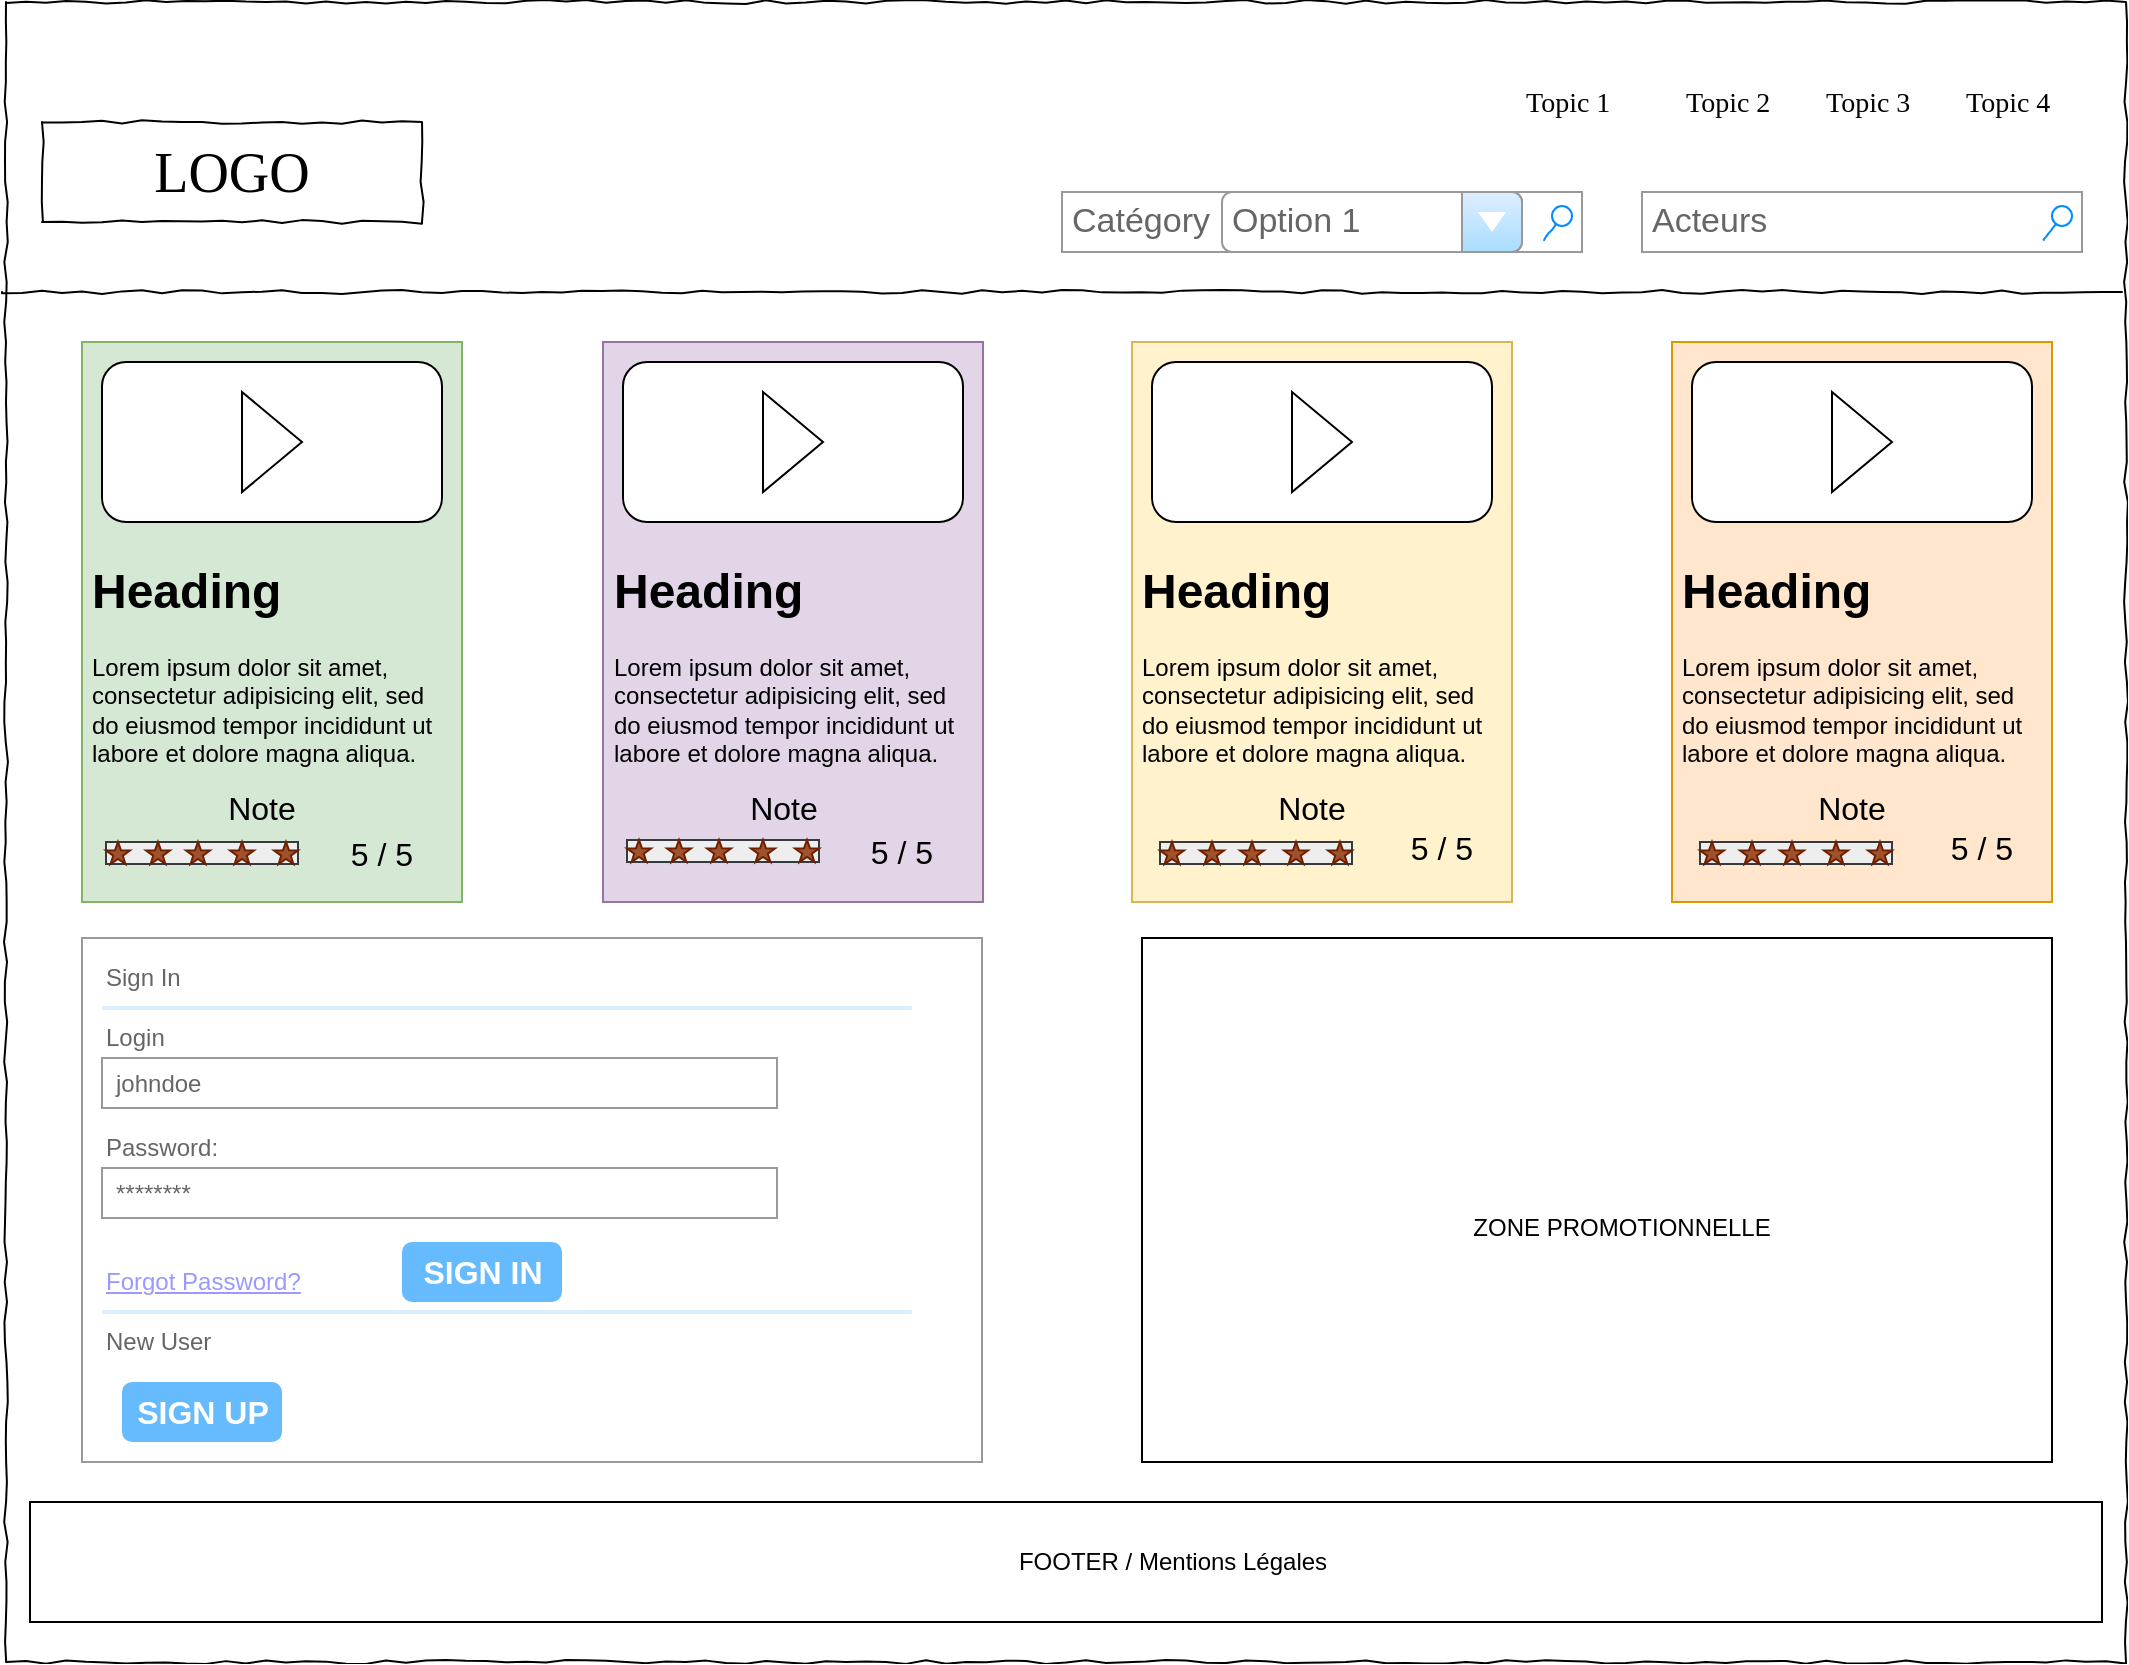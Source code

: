 <mxfile version="10.6.0" type="github"><diagram name="Page-1" id="03018318-947c-dd8e-b7a3-06fadd420f32"><mxGraphModel dx="754" dy="522" grid="1" gridSize="10" guides="1" tooltips="1" connect="1" arrows="1" fold="1" page="1" pageScale="1" pageWidth="1169" pageHeight="827" background="#ffffff" math="0" shadow="0"><root><mxCell id="0"/><mxCell id="1" parent="0"/><mxCell id="677b7b8949515195-1" value="" style="whiteSpace=wrap;html=1;rounded=0;shadow=0;labelBackgroundColor=none;strokeColor=#000000;strokeWidth=1;fillColor=none;fontFamily=Verdana;fontSize=12;fontColor=#000000;align=center;comic=1;" parent="1" vertex="1"><mxGeometry x="22" width="1060" height="830" as="geometry"/></mxCell><mxCell id="677b7b8949515195-2" value="LOGO" style="whiteSpace=wrap;html=1;rounded=0;shadow=0;labelBackgroundColor=none;strokeColor=#000000;strokeWidth=1;fillColor=#ffffff;fontFamily=Verdana;fontSize=28;fontColor=#000000;align=center;comic=1;" parent="1" vertex="1"><mxGeometry x="40" y="60" width="190" height="50" as="geometry"/></mxCell><mxCell id="677b7b8949515195-3" value="Acteurs" style="strokeWidth=1;shadow=0;dashed=0;align=center;html=1;shape=mxgraph.mockup.forms.searchBox;strokeColor=#999999;mainText=;fillColor=#ffffff;strokeColor2=#008cff;fontColor=#666666;fontSize=17;align=left;spacingLeft=3;rounded=0;labelBackgroundColor=none;comic=1;" parent="1" vertex="1"><mxGeometry x="840" y="95" width="220" height="30" as="geometry"/></mxCell><mxCell id="677b7b8949515195-4" value="Topic 1" style="text;html=1;points=[];align=left;verticalAlign=top;spacingTop=-4;fontSize=14;fontFamily=Verdana;fontColor=#000000;" parent="1" vertex="1"><mxGeometry x="780" y="40" width="60" height="20" as="geometry"/></mxCell><mxCell id="677b7b8949515195-5" value="Topic 2" style="text;html=1;points=[];align=left;verticalAlign=top;spacingTop=-4;fontSize=14;fontFamily=Verdana;fontColor=#000000;" parent="1" vertex="1"><mxGeometry x="860" y="40" width="60" height="20" as="geometry"/></mxCell><mxCell id="677b7b8949515195-6" value="Topic 3" style="text;html=1;points=[];align=left;verticalAlign=top;spacingTop=-4;fontSize=14;fontFamily=Verdana;fontColor=#000000;" parent="1" vertex="1"><mxGeometry x="930" y="40" width="60" height="20" as="geometry"/></mxCell><mxCell id="677b7b8949515195-7" value="Topic 4" style="text;html=1;points=[];align=left;verticalAlign=top;spacingTop=-4;fontSize=14;fontFamily=Verdana;fontColor=#000000;" parent="1" vertex="1"><mxGeometry x="1000" y="40" width="60" height="20" as="geometry"/></mxCell><mxCell id="677b7b8949515195-9" value="" style="line;strokeWidth=1;html=1;rounded=0;shadow=0;labelBackgroundColor=none;fillColor=none;fontFamily=Verdana;fontSize=14;fontColor=#000000;align=center;comic=1;" parent="1" vertex="1"><mxGeometry x="20" y="140" width="1060" height="10" as="geometry"/></mxCell><mxCell id="lKfulkvNiiloIDJ0QxJq-32" value="" style="group" parent="1" vertex="1" connectable="0"><mxGeometry x="340" y="454.5" width="70" height="11" as="geometry"/></mxCell><mxCell id="lKfulkvNiiloIDJ0QxJq-38" value="" style="group" parent="1" vertex="1" connectable="0"><mxGeometry x="600" y="460" width="50" height="11" as="geometry"/></mxCell><mxCell id="lKfulkvNiiloIDJ0QxJq-52" value="" style="rounded=0;whiteSpace=wrap;html=1;" parent="1" vertex="1"><mxGeometry x="34" y="750" width="1036" height="60" as="geometry"/></mxCell><mxCell id="lKfulkvNiiloIDJ0QxJq-53" value="FOOTER / Mentions Légales" style="text;html=1;strokeColor=none;fillColor=none;align=center;verticalAlign=middle;whiteSpace=wrap;rounded=0;" parent="1" vertex="1"><mxGeometry x="385.5" y="770" width="439" height="20" as="geometry"/></mxCell><mxCell id="lKfulkvNiiloIDJ0QxJq-54" value="" style="rounded=0;whiteSpace=wrap;html=1;" parent="1" vertex="1"><mxGeometry x="590" y="468" width="455" height="262" as="geometry"/></mxCell><mxCell id="lKfulkvNiiloIDJ0QxJq-55" value="ZONE PROMOTIONNELLE" style="text;html=1;strokeColor=none;fillColor=none;align=center;verticalAlign=middle;whiteSpace=wrap;rounded=0;" parent="1" vertex="1"><mxGeometry x="640" y="585" width="380" height="55" as="geometry"/></mxCell><mxCell id="lKfulkvNiiloIDJ0QxJq-56" value="Catégory" style="strokeWidth=1;shadow=0;dashed=0;align=center;html=1;shape=mxgraph.mockup.forms.searchBox;strokeColor=#999999;mainText=;fillColor=#ffffff;strokeColor2=#008cff;fontColor=#666666;fontSize=17;align=left;spacingLeft=3;rounded=0;labelBackgroundColor=none;comic=1;" parent="1" vertex="1"><mxGeometry x="550" y="95" width="260" height="30" as="geometry"/></mxCell><mxCell id="lKfulkvNiiloIDJ0QxJq-57" value="Option 1" style="strokeWidth=1;shadow=0;dashed=0;align=center;html=1;shape=mxgraph.mockup.forms.comboBox;strokeColor=#999999;fillColor=#ddeeff;align=left;fillColor2=#aaddff;mainText=;fontColor=#666666;fontSize=17;spacingLeft=3;" parent="1" vertex="1"><mxGeometry x="630" y="95" width="150" height="30" as="geometry"/></mxCell><mxCell id="taW5gzrHJT_6qCk1yIk9-50" value="" style="group" parent="1" vertex="1" connectable="0"><mxGeometry x="60" y="170" width="190" height="280" as="geometry"/></mxCell><mxCell id="lKfulkvNiiloIDJ0QxJq-1" value="" style="text;html=1;strokeColor=#82b366;fillColor=#d5e8d4;spacing=5;spacingTop=-20;whiteSpace=wrap;overflow=hidden;rounded=0;" parent="taW5gzrHJT_6qCk1yIk9-50" vertex="1"><mxGeometry width="190" height="280" as="geometry"/></mxCell><mxCell id="lKfulkvNiiloIDJ0QxJq-8" value="" style="group" parent="taW5gzrHJT_6qCk1yIk9-50" vertex="1" connectable="0"><mxGeometry x="10" y="10" width="170" height="80" as="geometry"/></mxCell><mxCell id="lKfulkvNiiloIDJ0QxJq-6" value="" style="rounded=1;whiteSpace=wrap;html=1;" parent="lKfulkvNiiloIDJ0QxJq-8" vertex="1"><mxGeometry width="170" height="80" as="geometry"/></mxCell><mxCell id="lKfulkvNiiloIDJ0QxJq-7" value="" style="triangle;whiteSpace=wrap;html=1;" parent="lKfulkvNiiloIDJ0QxJq-8" vertex="1"><mxGeometry x="70" y="15" width="30" height="50" as="geometry"/></mxCell><mxCell id="lKfulkvNiiloIDJ0QxJq-18" value="&lt;h1&gt;Heading&lt;/h1&gt;&lt;p&gt;Lorem ipsum dolor sit amet, consectetur adipisicing elit, sed do eiusmod tempor incididunt ut labore et dolore magna aliqua.&lt;/p&gt;" style="text;html=1;strokeColor=none;fillColor=none;spacing=5;spacingTop=-20;whiteSpace=wrap;overflow=hidden;rounded=0;" parent="taW5gzrHJT_6qCk1yIk9-50" vertex="1"><mxGeometry y="104.5" width="190" height="120" as="geometry"/></mxCell><mxCell id="taW5gzrHJT_6qCk1yIk9-21" value="" style="group" parent="taW5gzrHJT_6qCk1yIk9-50" vertex="1" connectable="0"><mxGeometry x="12" y="170" width="98" height="91" as="geometry"/></mxCell><mxCell id="taW5gzrHJT_6qCk1yIk9-22" value="" style="group;fillColor=#eeeeee;strokeColor=#36393d;" parent="taW5gzrHJT_6qCk1yIk9-21" vertex="1" connectable="0"><mxGeometry y="80" width="96" height="11" as="geometry"/></mxCell><mxCell id="taW5gzrHJT_6qCk1yIk9-23" value="" style="group" parent="taW5gzrHJT_6qCk1yIk9-22" vertex="1" connectable="0"><mxGeometry width="96" height="11" as="geometry"/></mxCell><mxCell id="taW5gzrHJT_6qCk1yIk9-24" value="" style="group" parent="taW5gzrHJT_6qCk1yIk9-23" vertex="1" connectable="0"><mxGeometry width="96" height="11" as="geometry"/></mxCell><mxCell id="taW5gzrHJT_6qCk1yIk9-25" value="" style="shadow=0;dashed=0;html=1;strokeColor=#6D1F00;labelPosition=center;verticalLabelPosition=bottom;verticalAlign=top;align=center;shape=mxgraph.mscae.general_symbols.premium_star;fillColor=#a0522d;fontColor=#ffffff;" parent="taW5gzrHJT_6qCk1yIk9-24" vertex="1"><mxGeometry width="12" height="11" as="geometry"/></mxCell><mxCell id="taW5gzrHJT_6qCk1yIk9-26" value="" style="shadow=0;dashed=0;html=1;strokeColor=#6D1F00;labelPosition=center;verticalLabelPosition=bottom;verticalAlign=top;align=center;shape=mxgraph.mscae.general_symbols.premium_star;fillColor=#a0522d;fontColor=#ffffff;" parent="taW5gzrHJT_6qCk1yIk9-24" vertex="1"><mxGeometry x="20" width="12" height="11" as="geometry"/></mxCell><mxCell id="taW5gzrHJT_6qCk1yIk9-27" value="" style="shadow=0;dashed=0;html=1;strokeColor=#6D1F00;labelPosition=center;verticalLabelPosition=bottom;verticalAlign=top;align=center;shape=mxgraph.mscae.general_symbols.premium_star;fillColor=#a0522d;fontColor=#ffffff;" parent="taW5gzrHJT_6qCk1yIk9-24" vertex="1"><mxGeometry x="40" width="12" height="11" as="geometry"/></mxCell><mxCell id="taW5gzrHJT_6qCk1yIk9-28" value="" style="shadow=0;dashed=0;html=1;strokeColor=#6D1F00;labelPosition=center;verticalLabelPosition=bottom;verticalAlign=top;align=center;shape=mxgraph.mscae.general_symbols.premium_star;fillColor=#a0522d;fontColor=#ffffff;" parent="taW5gzrHJT_6qCk1yIk9-24" vertex="1"><mxGeometry x="62" width="12" height="11" as="geometry"/></mxCell><mxCell id="taW5gzrHJT_6qCk1yIk9-29" value="" style="shadow=0;dashed=0;html=1;strokeColor=#6D1F00;labelPosition=center;verticalLabelPosition=bottom;verticalAlign=top;align=center;shape=mxgraph.mscae.general_symbols.premium_star;fillColor=#a0522d;fontColor=#ffffff;" parent="taW5gzrHJT_6qCk1yIk9-24" vertex="1"><mxGeometry x="84" width="12" height="11" as="geometry"/></mxCell><mxCell id="taW5gzrHJT_6qCk1yIk9-84" value="&lt;font style=&quot;font-size: 16px&quot;&gt;Note&lt;/font&gt;" style="text;html=1;strokeColor=none;fillColor=none;align=center;verticalAlign=middle;whiteSpace=wrap;rounded=0;" parent="taW5gzrHJT_6qCk1yIk9-21" vertex="1"><mxGeometry x="58" y="53" width="40" height="20" as="geometry"/></mxCell><mxCell id="taW5gzrHJT_6qCk1yIk9-88" value="&lt;font style=&quot;font-size: 16px&quot;&gt;5 / 5&lt;/font&gt;" style="text;html=1;strokeColor=none;fillColor=none;align=center;verticalAlign=middle;whiteSpace=wrap;rounded=0;" parent="taW5gzrHJT_6qCk1yIk9-50" vertex="1"><mxGeometry x="130" y="245.5" width="40" height="20" as="geometry"/></mxCell><mxCell id="taW5gzrHJT_6qCk1yIk9-51" value="" style="group;fillColor=#ffe6cc;strokeColor=#d79b00;" parent="1" vertex="1" connectable="0"><mxGeometry x="320.5" y="170" width="190" height="280" as="geometry"/></mxCell><mxCell id="lKfulkvNiiloIDJ0QxJq-2" value="" style="text;html=1;strokeColor=#9673a6;fillColor=#e1d5e7;spacing=5;spacingTop=-20;whiteSpace=wrap;overflow=hidden;rounded=0;" parent="taW5gzrHJT_6qCk1yIk9-51" vertex="1"><mxGeometry width="190" height="280" as="geometry"/></mxCell><mxCell id="lKfulkvNiiloIDJ0QxJq-9" value="" style="group" parent="taW5gzrHJT_6qCk1yIk9-51" vertex="1" connectable="0"><mxGeometry x="10" y="10" width="170" height="80" as="geometry"/></mxCell><mxCell id="lKfulkvNiiloIDJ0QxJq-10" value="" style="rounded=1;whiteSpace=wrap;html=1;" parent="lKfulkvNiiloIDJ0QxJq-9" vertex="1"><mxGeometry width="170" height="80" as="geometry"/></mxCell><mxCell id="lKfulkvNiiloIDJ0QxJq-11" value="" style="triangle;whiteSpace=wrap;html=1;" parent="lKfulkvNiiloIDJ0QxJq-9" vertex="1"><mxGeometry x="70" y="15" width="30" height="50" as="geometry"/></mxCell><mxCell id="lKfulkvNiiloIDJ0QxJq-19" value="&lt;h1&gt;Heading&lt;/h1&gt;&lt;p&gt;Lorem ipsum dolor sit amet, consectetur adipisicing elit, sed do eiusmod tempor incididunt ut labore et dolore magna aliqua.&lt;/p&gt;" style="text;html=1;strokeColor=none;fillColor=none;spacing=5;spacingTop=-20;whiteSpace=wrap;overflow=hidden;rounded=0;" parent="taW5gzrHJT_6qCk1yIk9-51" vertex="1"><mxGeometry y="104.5" width="190" height="120" as="geometry"/></mxCell><mxCell id="taW5gzrHJT_6qCk1yIk9-4" value="" style="group" parent="taW5gzrHJT_6qCk1yIk9-51" vertex="1" connectable="0"><mxGeometry x="12" y="169" width="96" height="91" as="geometry"/></mxCell><mxCell id="taW5gzrHJT_6qCk1yIk9-20" value="" style="group;fillColor=#eeeeee;strokeColor=#36393d;" parent="taW5gzrHJT_6qCk1yIk9-4" vertex="1" connectable="0"><mxGeometry y="80" width="96" height="11" as="geometry"/></mxCell><mxCell id="taW5gzrHJT_6qCk1yIk9-18" value="" style="group" parent="taW5gzrHJT_6qCk1yIk9-20" vertex="1" connectable="0"><mxGeometry width="96" height="11" as="geometry"/></mxCell><mxCell id="taW5gzrHJT_6qCk1yIk9-12" value="" style="group" parent="taW5gzrHJT_6qCk1yIk9-18" vertex="1" connectable="0"><mxGeometry width="96" height="11" as="geometry"/></mxCell><mxCell id="taW5gzrHJT_6qCk1yIk9-5" value="" style="shadow=0;dashed=0;html=1;strokeColor=#6D1F00;labelPosition=center;verticalLabelPosition=bottom;verticalAlign=top;align=center;shape=mxgraph.mscae.general_symbols.premium_star;fillColor=#a0522d;fontColor=#ffffff;" parent="taW5gzrHJT_6qCk1yIk9-12" vertex="1"><mxGeometry width="12" height="11" as="geometry"/></mxCell><mxCell id="taW5gzrHJT_6qCk1yIk9-6" value="" style="shadow=0;dashed=0;html=1;strokeColor=#6D1F00;labelPosition=center;verticalLabelPosition=bottom;verticalAlign=top;align=center;shape=mxgraph.mscae.general_symbols.premium_star;fillColor=#a0522d;fontColor=#ffffff;" parent="taW5gzrHJT_6qCk1yIk9-12" vertex="1"><mxGeometry x="20" width="12" height="11" as="geometry"/></mxCell><mxCell id="taW5gzrHJT_6qCk1yIk9-7" value="" style="shadow=0;dashed=0;html=1;strokeColor=#6D1F00;labelPosition=center;verticalLabelPosition=bottom;verticalAlign=top;align=center;shape=mxgraph.mscae.general_symbols.premium_star;fillColor=#a0522d;fontColor=#ffffff;" parent="taW5gzrHJT_6qCk1yIk9-12" vertex="1"><mxGeometry x="40" width="12" height="11" as="geometry"/></mxCell><mxCell id="taW5gzrHJT_6qCk1yIk9-8" value="" style="shadow=0;dashed=0;html=1;strokeColor=#6D1F00;labelPosition=center;verticalLabelPosition=bottom;verticalAlign=top;align=center;shape=mxgraph.mscae.general_symbols.premium_star;fillColor=#a0522d;fontColor=#ffffff;" parent="taW5gzrHJT_6qCk1yIk9-12" vertex="1"><mxGeometry x="62" width="12" height="11" as="geometry"/></mxCell><mxCell id="taW5gzrHJT_6qCk1yIk9-9" value="" style="shadow=0;dashed=0;html=1;strokeColor=#6D1F00;labelPosition=center;verticalLabelPosition=bottom;verticalAlign=top;align=center;shape=mxgraph.mscae.general_symbols.premium_star;fillColor=#a0522d;fontColor=#ffffff;" parent="taW5gzrHJT_6qCk1yIk9-12" vertex="1"><mxGeometry x="84" width="12" height="11" as="geometry"/></mxCell><mxCell id="taW5gzrHJT_6qCk1yIk9-85" value="&lt;font style=&quot;font-size: 16px&quot;&gt;Note&lt;/font&gt;" style="text;html=1;strokeColor=none;fillColor=none;align=center;verticalAlign=middle;whiteSpace=wrap;rounded=0;" parent="taW5gzrHJT_6qCk1yIk9-51" vertex="1"><mxGeometry x="70" y="223" width="40" height="20" as="geometry"/></mxCell><mxCell id="taW5gzrHJT_6qCk1yIk9-89" value="&lt;font style=&quot;font-size: 16px&quot;&gt;5 / 5&lt;/font&gt;" style="text;html=1;strokeColor=none;fillColor=none;align=center;verticalAlign=middle;whiteSpace=wrap;rounded=0;" parent="taW5gzrHJT_6qCk1yIk9-51" vertex="1"><mxGeometry x="129.5" y="244.5" width="40" height="20" as="geometry"/></mxCell><mxCell id="taW5gzrHJT_6qCk1yIk9-54" value="" style="group;fillColor=#e1d5e7;strokeColor=#9673a6;" parent="1" vertex="1" connectable="0"><mxGeometry x="855" y="170" width="190" height="280" as="geometry"/></mxCell><mxCell id="taW5gzrHJT_6qCk1yIk9-53" value="" style="group" parent="taW5gzrHJT_6qCk1yIk9-54" vertex="1" connectable="0"><mxGeometry width="190" height="280" as="geometry"/></mxCell><mxCell id="lKfulkvNiiloIDJ0QxJq-4" value="" style="text;html=1;strokeColor=#d79b00;fillColor=#ffe6cc;spacing=5;spacingTop=-20;whiteSpace=wrap;overflow=hidden;rounded=0;" parent="taW5gzrHJT_6qCk1yIk9-53" vertex="1"><mxGeometry width="190" height="280" as="geometry"/></mxCell><mxCell id="lKfulkvNiiloIDJ0QxJq-15" value="" style="group" parent="taW5gzrHJT_6qCk1yIk9-53" vertex="1" connectable="0"><mxGeometry x="10" y="10" width="170" height="80" as="geometry"/></mxCell><mxCell id="lKfulkvNiiloIDJ0QxJq-16" value="" style="rounded=1;whiteSpace=wrap;html=1;" parent="lKfulkvNiiloIDJ0QxJq-15" vertex="1"><mxGeometry width="170" height="80" as="geometry"/></mxCell><mxCell id="lKfulkvNiiloIDJ0QxJq-17" value="" style="triangle;whiteSpace=wrap;html=1;" parent="lKfulkvNiiloIDJ0QxJq-15" vertex="1"><mxGeometry x="70" y="15" width="30" height="50" as="geometry"/></mxCell><mxCell id="lKfulkvNiiloIDJ0QxJq-21" value="&lt;h1&gt;Heading&lt;/h1&gt;&lt;p&gt;Lorem ipsum dolor sit amet, consectetur adipisicing elit, sed do eiusmod tempor incididunt ut labore et dolore magna aliqua.&lt;/p&gt;" style="text;html=1;strokeColor=none;fillColor=none;spacing=5;spacingTop=-20;whiteSpace=wrap;overflow=hidden;rounded=0;" parent="taW5gzrHJT_6qCk1yIk9-53" vertex="1"><mxGeometry y="104.5" width="190" height="120" as="geometry"/></mxCell><mxCell id="taW5gzrHJT_6qCk1yIk9-41" value="" style="group" parent="taW5gzrHJT_6qCk1yIk9-53" vertex="1" connectable="0"><mxGeometry x="14" y="170" width="96" height="91" as="geometry"/></mxCell><mxCell id="taW5gzrHJT_6qCk1yIk9-42" value="" style="group;fillColor=#eeeeee;strokeColor=#36393d;" parent="taW5gzrHJT_6qCk1yIk9-41" vertex="1" connectable="0"><mxGeometry y="80" width="96" height="11" as="geometry"/></mxCell><mxCell id="taW5gzrHJT_6qCk1yIk9-43" value="" style="group" parent="taW5gzrHJT_6qCk1yIk9-42" vertex="1" connectable="0"><mxGeometry width="96" height="11" as="geometry"/></mxCell><mxCell id="taW5gzrHJT_6qCk1yIk9-44" value="" style="group" parent="taW5gzrHJT_6qCk1yIk9-43" vertex="1" connectable="0"><mxGeometry width="96" height="11" as="geometry"/></mxCell><mxCell id="taW5gzrHJT_6qCk1yIk9-45" value="" style="shadow=0;dashed=0;html=1;strokeColor=#6D1F00;labelPosition=center;verticalLabelPosition=bottom;verticalAlign=top;align=center;shape=mxgraph.mscae.general_symbols.premium_star;fillColor=#a0522d;fontColor=#ffffff;" parent="taW5gzrHJT_6qCk1yIk9-44" vertex="1"><mxGeometry width="12" height="11" as="geometry"/></mxCell><mxCell id="taW5gzrHJT_6qCk1yIk9-46" value="" style="shadow=0;dashed=0;html=1;strokeColor=#6D1F00;labelPosition=center;verticalLabelPosition=bottom;verticalAlign=top;align=center;shape=mxgraph.mscae.general_symbols.premium_star;fillColor=#a0522d;fontColor=#ffffff;" parent="taW5gzrHJT_6qCk1yIk9-44" vertex="1"><mxGeometry x="20" width="12" height="11" as="geometry"/></mxCell><mxCell id="taW5gzrHJT_6qCk1yIk9-47" value="" style="shadow=0;dashed=0;html=1;strokeColor=#6D1F00;labelPosition=center;verticalLabelPosition=bottom;verticalAlign=top;align=center;shape=mxgraph.mscae.general_symbols.premium_star;fillColor=#a0522d;fontColor=#ffffff;" parent="taW5gzrHJT_6qCk1yIk9-44" vertex="1"><mxGeometry x="40" width="12" height="11" as="geometry"/></mxCell><mxCell id="taW5gzrHJT_6qCk1yIk9-48" value="" style="shadow=0;dashed=0;html=1;strokeColor=#6D1F00;labelPosition=center;verticalLabelPosition=bottom;verticalAlign=top;align=center;shape=mxgraph.mscae.general_symbols.premium_star;fillColor=#a0522d;fontColor=#ffffff;" parent="taW5gzrHJT_6qCk1yIk9-44" vertex="1"><mxGeometry x="62" width="12" height="11" as="geometry"/></mxCell><mxCell id="taW5gzrHJT_6qCk1yIk9-49" value="" style="shadow=0;dashed=0;html=1;strokeColor=#6D1F00;labelPosition=center;verticalLabelPosition=bottom;verticalAlign=top;align=center;shape=mxgraph.mscae.general_symbols.premium_star;fillColor=#a0522d;fontColor=#ffffff;" parent="taW5gzrHJT_6qCk1yIk9-44" vertex="1"><mxGeometry x="84" width="12" height="11" as="geometry"/></mxCell><mxCell id="taW5gzrHJT_6qCk1yIk9-86" value="&lt;font style=&quot;font-size: 16px&quot;&gt;Note&lt;/font&gt;" style="text;html=1;strokeColor=none;fillColor=none;align=center;verticalAlign=middle;whiteSpace=wrap;rounded=0;" parent="taW5gzrHJT_6qCk1yIk9-53" vertex="1"><mxGeometry x="70" y="223" width="40" height="20" as="geometry"/></mxCell><mxCell id="taW5gzrHJT_6qCk1yIk9-93" value="&lt;font style=&quot;font-size: 16px&quot;&gt;5 / 5&lt;/font&gt;" style="text;html=1;strokeColor=none;fillColor=none;align=center;verticalAlign=middle;whiteSpace=wrap;rounded=0;" parent="taW5gzrHJT_6qCk1yIk9-53" vertex="1"><mxGeometry x="135" y="243" width="40" height="20" as="geometry"/></mxCell><mxCell id="taW5gzrHJT_6qCk1yIk9-55" value="" style="group;fillColor=#e1d5e7;strokeColor=#9673a6;" parent="1" vertex="1" connectable="0"><mxGeometry x="585" y="170" width="190" height="280" as="geometry"/></mxCell><mxCell id="taW5gzrHJT_6qCk1yIk9-56" value="" style="group;fillColor=#fff2cc;strokeColor=#d6b656;" parent="1" vertex="1" connectable="0"><mxGeometry x="585" y="170" width="190" height="280" as="geometry"/></mxCell><mxCell id="taW5gzrHJT_6qCk1yIk9-71" value="" style="group" parent="1" vertex="1" connectable="0"><mxGeometry x="585" y="170" width="190" height="280" as="geometry"/></mxCell><mxCell id="taW5gzrHJT_6qCk1yIk9-57" value="" style="text;html=1;strokeColor=#d6b656;fillColor=#fff2cc;spacing=5;spacingTop=-20;whiteSpace=wrap;overflow=hidden;rounded=0;" parent="taW5gzrHJT_6qCk1yIk9-71" vertex="1"><mxGeometry width="190" height="280" as="geometry"/></mxCell><mxCell id="taW5gzrHJT_6qCk1yIk9-58" value="" style="group" parent="taW5gzrHJT_6qCk1yIk9-71" vertex="1" connectable="0"><mxGeometry x="10" y="10" width="170" height="80" as="geometry"/></mxCell><mxCell id="taW5gzrHJT_6qCk1yIk9-59" value="" style="rounded=1;whiteSpace=wrap;html=1;" parent="taW5gzrHJT_6qCk1yIk9-58" vertex="1"><mxGeometry width="170" height="80" as="geometry"/></mxCell><mxCell id="taW5gzrHJT_6qCk1yIk9-60" value="" style="triangle;whiteSpace=wrap;html=1;" parent="taW5gzrHJT_6qCk1yIk9-58" vertex="1"><mxGeometry x="70" y="15" width="30" height="50" as="geometry"/></mxCell><mxCell id="taW5gzrHJT_6qCk1yIk9-61" value="&lt;h1&gt;Heading&lt;/h1&gt;&lt;p&gt;Lorem ipsum dolor sit amet, consectetur adipisicing elit, sed do eiusmod tempor incididunt ut labore et dolore magna aliqua.&lt;/p&gt;" style="text;html=1;strokeColor=none;fillColor=none;spacing=5;spacingTop=-20;whiteSpace=wrap;overflow=hidden;rounded=0;" parent="taW5gzrHJT_6qCk1yIk9-71" vertex="1"><mxGeometry y="104.5" width="190" height="120" as="geometry"/></mxCell><mxCell id="taW5gzrHJT_6qCk1yIk9-62" value="" style="group" parent="taW5gzrHJT_6qCk1yIk9-71" vertex="1" connectable="0"><mxGeometry x="14" y="170" width="96" height="91" as="geometry"/></mxCell><mxCell id="taW5gzrHJT_6qCk1yIk9-63" value="" style="group;fillColor=#eeeeee;strokeColor=#36393d;" parent="taW5gzrHJT_6qCk1yIk9-62" vertex="1" connectable="0"><mxGeometry y="80" width="96" height="11" as="geometry"/></mxCell><mxCell id="taW5gzrHJT_6qCk1yIk9-64" value="" style="group" parent="taW5gzrHJT_6qCk1yIk9-63" vertex="1" connectable="0"><mxGeometry width="96" height="11" as="geometry"/></mxCell><mxCell id="taW5gzrHJT_6qCk1yIk9-65" value="" style="group" parent="taW5gzrHJT_6qCk1yIk9-64" vertex="1" connectable="0"><mxGeometry width="96" height="11" as="geometry"/></mxCell><mxCell id="taW5gzrHJT_6qCk1yIk9-66" value="" style="shadow=0;dashed=0;html=1;strokeColor=#6D1F00;labelPosition=center;verticalLabelPosition=bottom;verticalAlign=top;align=center;shape=mxgraph.mscae.general_symbols.premium_star;fillColor=#a0522d;fontColor=#ffffff;" parent="taW5gzrHJT_6qCk1yIk9-65" vertex="1"><mxGeometry width="12" height="11" as="geometry"/></mxCell><mxCell id="taW5gzrHJT_6qCk1yIk9-67" value="" style="shadow=0;dashed=0;html=1;strokeColor=#6D1F00;labelPosition=center;verticalLabelPosition=bottom;verticalAlign=top;align=center;shape=mxgraph.mscae.general_symbols.premium_star;fillColor=#a0522d;fontColor=#ffffff;" parent="taW5gzrHJT_6qCk1yIk9-65" vertex="1"><mxGeometry x="20" width="12" height="11" as="geometry"/></mxCell><mxCell id="taW5gzrHJT_6qCk1yIk9-68" value="" style="shadow=0;dashed=0;html=1;strokeColor=#6D1F00;labelPosition=center;verticalLabelPosition=bottom;verticalAlign=top;align=center;shape=mxgraph.mscae.general_symbols.premium_star;fillColor=#a0522d;fontColor=#ffffff;" parent="taW5gzrHJT_6qCk1yIk9-65" vertex="1"><mxGeometry x="40" width="12" height="11" as="geometry"/></mxCell><mxCell id="taW5gzrHJT_6qCk1yIk9-69" value="" style="shadow=0;dashed=0;html=1;strokeColor=#6D1F00;labelPosition=center;verticalLabelPosition=bottom;verticalAlign=top;align=center;shape=mxgraph.mscae.general_symbols.premium_star;fillColor=#a0522d;fontColor=#ffffff;" parent="taW5gzrHJT_6qCk1yIk9-65" vertex="1"><mxGeometry x="62" width="12" height="11" as="geometry"/></mxCell><mxCell id="taW5gzrHJT_6qCk1yIk9-70" value="" style="shadow=0;dashed=0;html=1;strokeColor=#6D1F00;labelPosition=center;verticalLabelPosition=bottom;verticalAlign=top;align=center;shape=mxgraph.mscae.general_symbols.premium_star;fillColor=#a0522d;fontColor=#ffffff;" parent="taW5gzrHJT_6qCk1yIk9-65" vertex="1"><mxGeometry x="84" width="12" height="11" as="geometry"/></mxCell><mxCell id="taW5gzrHJT_6qCk1yIk9-87" value="&lt;font style=&quot;font-size: 16px&quot;&gt;Note&lt;/font&gt;" style="text;html=1;strokeColor=none;fillColor=none;align=center;verticalAlign=middle;whiteSpace=wrap;rounded=0;" parent="taW5gzrHJT_6qCk1yIk9-71" vertex="1"><mxGeometry x="70" y="223" width="40" height="20" as="geometry"/></mxCell><mxCell id="taW5gzrHJT_6qCk1yIk9-92" value="&lt;font style=&quot;font-size: 16px&quot;&gt;5 / 5&lt;/font&gt;" style="text;html=1;strokeColor=none;fillColor=none;align=center;verticalAlign=middle;whiteSpace=wrap;rounded=0;" parent="taW5gzrHJT_6qCk1yIk9-71" vertex="1"><mxGeometry x="135" y="243" width="40" height="20" as="geometry"/></mxCell><mxCell id="taW5gzrHJT_6qCk1yIk9-72" value="" style="strokeWidth=1;shadow=0;dashed=0;align=center;html=1;shape=mxgraph.mockup.forms.rrect;rSize=0;strokeColor=#999999;fillColor=#ffffff;" parent="1" vertex="1"><mxGeometry x="60" y="468" width="450" height="262" as="geometry"/></mxCell><mxCell id="taW5gzrHJT_6qCk1yIk9-73" value="Sign In" style="strokeWidth=1;shadow=0;dashed=0;align=center;html=1;shape=mxgraph.mockup.forms.anchor;fontSize=12;fontColor=#666666;align=left;resizeWidth=1;spacingLeft=0;" parent="taW5gzrHJT_6qCk1yIk9-72" vertex="1"><mxGeometry width="225" height="20" relative="1" as="geometry"><mxPoint x="10" y="10" as="offset"/></mxGeometry></mxCell><mxCell id="taW5gzrHJT_6qCk1yIk9-74" value="" style="shape=line;strokeColor=#ddeeff;strokeWidth=2;html=1;resizeWidth=1;" parent="taW5gzrHJT_6qCk1yIk9-72" vertex="1"><mxGeometry width="405" height="10" relative="1" as="geometry"><mxPoint x="10" y="30" as="offset"/></mxGeometry></mxCell><mxCell id="taW5gzrHJT_6qCk1yIk9-75" value="Login" style="strokeWidth=1;shadow=0;dashed=0;align=center;html=1;shape=mxgraph.mockup.forms.anchor;fontSize=12;fontColor=#666666;align=left;resizeWidth=1;spacingLeft=0;" parent="taW5gzrHJT_6qCk1yIk9-72" vertex="1"><mxGeometry width="225" height="20" relative="1" as="geometry"><mxPoint x="10" y="40" as="offset"/></mxGeometry></mxCell><mxCell id="taW5gzrHJT_6qCk1yIk9-76" value="johndoe" style="strokeWidth=1;shadow=0;dashed=0;align=center;html=1;shape=mxgraph.mockup.forms.rrect;rSize=0;strokeColor=#999999;fontColor=#666666;align=left;spacingLeft=5;resizeWidth=1;" parent="taW5gzrHJT_6qCk1yIk9-72" vertex="1"><mxGeometry width="337.5" height="25" relative="1" as="geometry"><mxPoint x="10" y="60" as="offset"/></mxGeometry></mxCell><mxCell id="taW5gzrHJT_6qCk1yIk9-77" value="Password:" style="strokeWidth=1;shadow=0;dashed=0;align=center;html=1;shape=mxgraph.mockup.forms.anchor;fontSize=12;fontColor=#666666;align=left;resizeWidth=1;spacingLeft=0;" parent="taW5gzrHJT_6qCk1yIk9-72" vertex="1"><mxGeometry width="225" height="20" relative="1" as="geometry"><mxPoint x="10" y="95" as="offset"/></mxGeometry></mxCell><mxCell id="taW5gzrHJT_6qCk1yIk9-78" value="********" style="strokeWidth=1;shadow=0;dashed=0;align=center;html=1;shape=mxgraph.mockup.forms.rrect;rSize=0;strokeColor=#999999;fontColor=#666666;align=left;spacingLeft=5;resizeWidth=1;" parent="taW5gzrHJT_6qCk1yIk9-72" vertex="1"><mxGeometry width="337.5" height="25" relative="1" as="geometry"><mxPoint x="10" y="115" as="offset"/></mxGeometry></mxCell><mxCell id="taW5gzrHJT_6qCk1yIk9-79" value="SIGN IN" style="strokeWidth=1;shadow=0;dashed=0;align=center;html=1;shape=mxgraph.mockup.forms.rrect;rSize=5;strokeColor=none;fontColor=#ffffff;fillColor=#66bbff;fontSize=16;fontStyle=1;" parent="taW5gzrHJT_6qCk1yIk9-72" vertex="1"><mxGeometry y="1" width="80" height="30" relative="1" as="geometry"><mxPoint x="160" y="-110" as="offset"/></mxGeometry></mxCell><mxCell id="taW5gzrHJT_6qCk1yIk9-80" value="Forgot Password?" style="strokeWidth=1;shadow=0;dashed=0;align=center;html=1;shape=mxgraph.mockup.forms.anchor;fontSize=12;fontColor=#9999ff;align=left;spacingLeft=0;fontStyle=4;resizeWidth=1;" parent="taW5gzrHJT_6qCk1yIk9-72" vertex="1"><mxGeometry y="1" width="337.5" height="20" relative="1" as="geometry"><mxPoint x="10" y="-100" as="offset"/></mxGeometry></mxCell><mxCell id="taW5gzrHJT_6qCk1yIk9-81" value="" style="shape=line;strokeColor=#ddeeff;strokeWidth=2;html=1;resizeWidth=1;" parent="taW5gzrHJT_6qCk1yIk9-72" vertex="1"><mxGeometry y="1" width="405" height="10" relative="1" as="geometry"><mxPoint x="10" y="-80" as="offset"/></mxGeometry></mxCell><mxCell id="taW5gzrHJT_6qCk1yIk9-82" value="New User" style="strokeWidth=1;shadow=0;dashed=0;align=center;html=1;shape=mxgraph.mockup.forms.anchor;fontSize=12;fontColor=#666666;align=left;spacingLeft=0;resizeWidth=1;" parent="taW5gzrHJT_6qCk1yIk9-72" vertex="1"><mxGeometry y="1" width="337.5" height="20" relative="1" as="geometry"><mxPoint x="10" y="-70" as="offset"/></mxGeometry></mxCell><mxCell id="taW5gzrHJT_6qCk1yIk9-83" value="SIGN UP" style="strokeWidth=1;shadow=0;dashed=0;align=center;html=1;shape=mxgraph.mockup.forms.rrect;rSize=5;strokeColor=none;fontColor=#ffffff;fillColor=#66bbff;fontSize=16;fontStyle=1;" parent="taW5gzrHJT_6qCk1yIk9-72" vertex="1"><mxGeometry y="1" width="80" height="30" relative="1" as="geometry"><mxPoint x="20" y="-40" as="offset"/></mxGeometry></mxCell></root></mxGraphModel></diagram><diagram name="Page-2" id="hLN9HZT4j0Z8I33kdb5Z"><mxGraphModel dx="1257" dy="870" grid="1" gridSize="10" guides="1" tooltips="1" connect="1" arrows="1" fold="1" page="1" pageScale="1" pageWidth="1169" pageHeight="827" background="#ffffff" math="0" shadow="0"><root><mxCell id="iL2u_vecBOeLbwIJzInu-0"/><mxCell id="iL2u_vecBOeLbwIJzInu-1" parent="iL2u_vecBOeLbwIJzInu-0"/><mxCell id="5Rnkd_WK127DVcCxYAnx-0" value="" style="whiteSpace=wrap;html=1;rounded=0;shadow=0;labelBackgroundColor=none;strokeColor=#000000;strokeWidth=1;fillColor=none;fontFamily=Verdana;fontSize=12;fontColor=#000000;align=center;comic=1;" vertex="1" parent="iL2u_vecBOeLbwIJzInu-1"><mxGeometry x="20" y="10" width="1060" height="960" as="geometry"/></mxCell><mxCell id="iL2u_vecBOeLbwIJzInu-3" value="LOGO" style="whiteSpace=wrap;html=1;rounded=0;shadow=0;labelBackgroundColor=none;strokeColor=#000000;strokeWidth=1;fillColor=#ffffff;fontFamily=Verdana;fontSize=28;fontColor=#000000;align=center;comic=1;" parent="iL2u_vecBOeLbwIJzInu-1" vertex="1"><mxGeometry x="40" y="60" width="190" height="50" as="geometry"/></mxCell><mxCell id="iL2u_vecBOeLbwIJzInu-4" value="Acteurs" style="strokeWidth=1;shadow=0;dashed=0;align=center;html=1;shape=mxgraph.mockup.forms.searchBox;strokeColor=#999999;mainText=;fillColor=#ffffff;strokeColor2=#008cff;fontColor=#666666;fontSize=17;align=left;spacingLeft=3;rounded=0;labelBackgroundColor=none;comic=1;" parent="iL2u_vecBOeLbwIJzInu-1" vertex="1"><mxGeometry x="840" y="95" width="220" height="30" as="geometry"/></mxCell><mxCell id="iL2u_vecBOeLbwIJzInu-5" value="Topic 1" style="text;html=1;points=[];align=left;verticalAlign=top;spacingTop=-4;fontSize=14;fontFamily=Verdana;fontColor=#000000;" parent="iL2u_vecBOeLbwIJzInu-1" vertex="1"><mxGeometry x="780" y="40" width="60" height="20" as="geometry"/></mxCell><mxCell id="iL2u_vecBOeLbwIJzInu-6" value="Topic 2" style="text;html=1;points=[];align=left;verticalAlign=top;spacingTop=-4;fontSize=14;fontFamily=Verdana;fontColor=#000000;" parent="iL2u_vecBOeLbwIJzInu-1" vertex="1"><mxGeometry x="860" y="40" width="60" height="20" as="geometry"/></mxCell><mxCell id="iL2u_vecBOeLbwIJzInu-7" value="Topic 3" style="text;html=1;points=[];align=left;verticalAlign=top;spacingTop=-4;fontSize=14;fontFamily=Verdana;fontColor=#000000;" parent="iL2u_vecBOeLbwIJzInu-1" vertex="1"><mxGeometry x="930" y="40" width="60" height="20" as="geometry"/></mxCell><mxCell id="iL2u_vecBOeLbwIJzInu-8" value="Topic 4" style="text;html=1;points=[];align=left;verticalAlign=top;spacingTop=-4;fontSize=14;fontFamily=Verdana;fontColor=#000000;" parent="iL2u_vecBOeLbwIJzInu-1" vertex="1"><mxGeometry x="1000" y="40" width="60" height="20" as="geometry"/></mxCell><mxCell id="iL2u_vecBOeLbwIJzInu-9" value="" style="line;strokeWidth=1;html=1;rounded=0;shadow=0;labelBackgroundColor=none;fillColor=none;fontFamily=Verdana;fontSize=14;fontColor=#000000;align=center;comic=1;" parent="iL2u_vecBOeLbwIJzInu-1" vertex="1"><mxGeometry x="20" y="140" width="1060" height="10" as="geometry"/></mxCell><mxCell id="iL2u_vecBOeLbwIJzInu-10" value="" style="text;html=1;strokeColor=#82b366;fillColor=#d5e8d4;spacing=5;spacingTop=-20;whiteSpace=wrap;overflow=hidden;rounded=0;" parent="iL2u_vecBOeLbwIJzInu-1" vertex="1"><mxGeometry x="154" y="360" width="746" height="110" as="geometry"/></mxCell><mxCell id="iL2u_vecBOeLbwIJzInu-26" value="&lt;h1&gt;Titre film&lt;br&gt;&lt;/h1&gt;&lt;p&gt;Lorem ipsum dolor sit amet, consectetur adipisicing elit, sed do eiusmod tempor incididunt ut labore et dolore magna aliqua.&lt;/p&gt;" style="text;html=1;strokeColor=none;fillColor=none;spacing=5;spacingTop=-20;whiteSpace=wrap;overflow=hidden;rounded=0;" parent="iL2u_vecBOeLbwIJzInu-1" vertex="1"><mxGeometry x="160" y="353" width="740" height="67" as="geometry"/></mxCell><mxCell id="iL2u_vecBOeLbwIJzInu-30" value="" style="shadow=0;dashed=0;html=1;strokeColor=#6D1F00;labelPosition=center;verticalLabelPosition=bottom;verticalAlign=top;align=center;shape=mxgraph.mscae.general_symbols.premium_star;fillColor=#a0522d;fontColor=#ffffff;" parent="iL2u_vecBOeLbwIJzInu-1" vertex="1"><mxGeometry x="492" y="449" width="12" height="11" as="geometry"/></mxCell><mxCell id="iL2u_vecBOeLbwIJzInu-31" value="" style="shadow=0;dashed=0;html=1;strokeColor=#6D1F00;labelPosition=center;verticalLabelPosition=bottom;verticalAlign=top;align=center;shape=mxgraph.mscae.general_symbols.premium_star;fillColor=#a0522d;fontColor=#ffffff;" parent="iL2u_vecBOeLbwIJzInu-1" vertex="1"><mxGeometry x="446" y="449" width="12" height="11" as="geometry"/></mxCell><mxCell id="iL2u_vecBOeLbwIJzInu-32" value="" style="shadow=0;dashed=0;html=1;strokeColor=#6D1F00;labelPosition=center;verticalLabelPosition=bottom;verticalAlign=top;align=center;shape=mxgraph.mscae.general_symbols.premium_star;fillColor=#a0522d;fontColor=#ffffff;" parent="iL2u_vecBOeLbwIJzInu-1" vertex="1"><mxGeometry x="468" y="449" width="12" height="11" as="geometry"/></mxCell><mxCell id="iL2u_vecBOeLbwIJzInu-37" value="" style="group" parent="iL2u_vecBOeLbwIJzInu-1" vertex="1" connectable="0"><mxGeometry x="340" y="454.5" width="70" height="11" as="geometry"/></mxCell><mxCell id="iL2u_vecBOeLbwIJzInu-42" value="" style="group" parent="iL2u_vecBOeLbwIJzInu-1" vertex="1" connectable="0"><mxGeometry x="600" y="460" width="50" height="11" as="geometry"/></mxCell><mxCell id="iL2u_vecBOeLbwIJzInu-46" value="" style="group" parent="iL2u_vecBOeLbwIJzInu-1" vertex="1" connectable="0"><mxGeometry x="79.5" y="623" width="479" height="260" as="geometry"/></mxCell><mxCell id="iL2u_vecBOeLbwIJzInu-47" value="" style="rounded=0;whiteSpace=wrap;html=1;" parent="iL2u_vecBOeLbwIJzInu-46" vertex="1"><mxGeometry width="479" height="260" as="geometry"/></mxCell><mxCell id="iL2u_vecBOeLbwIJzInu-48" value="Commentaires" style="strokeWidth=1;shadow=0;dashed=0;align=center;html=1;shape=mxgraph.mockup.text.textBox;fillColor=#ffffff;fontColor=#666666;align=left;fontSize=17;spacingLeft=4;spacingTop=-3;strokeColor=#666666;mainText=" parent="iL2u_vecBOeLbwIJzInu-46" vertex="1"><mxGeometry x="19" y="9.5" width="440" height="30" as="geometry"/></mxCell><mxCell id="iL2u_vecBOeLbwIJzInu-49" value="&lt;font color=&quot;#FF0000&quot;&gt;Login&lt;/font&gt;" style="strokeWidth=1;shadow=0;dashed=0;align=center;html=1;shape=mxgraph.mockup.text.textBox;fillColor=#ffffff;fontColor=#666666;align=left;fontSize=17;spacingLeft=4;spacingTop=-3;strokeColor=#666666;mainText=" parent="iL2u_vecBOeLbwIJzInu-46" vertex="1"><mxGeometry x="19" y="45" width="440" height="30" as="geometry"/></mxCell><mxCell id="iL2u_vecBOeLbwIJzInu-52" value="&lt;font color=&quot;#FF0000&quot;&gt;password&lt;/font&gt;" style="strokeWidth=1;shadow=0;dashed=0;align=center;html=1;shape=mxgraph.mockup.text.textBox;fillColor=#ffffff;fontColor=#666666;align=left;fontSize=17;spacingLeft=4;spacingTop=-3;strokeColor=#666666;mainText=" parent="iL2u_vecBOeLbwIJzInu-46" vertex="1"><mxGeometry x="19.5" y="85" width="440" height="30" as="geometry"/></mxCell><mxCell id="iL2u_vecBOeLbwIJzInu-53" value="Submit" style="strokeWidth=1;shadow=0;dashed=0;align=center;html=1;shape=mxgraph.mockup.buttons.button;strokeColor=#666666;fontColor=#ffffff;mainText=;buttonStyle=round;fontSize=17;fontStyle=1;fillColor=#008cff;whiteSpace=wrap;" parent="iL2u_vecBOeLbwIJzInu-46" vertex="1"><mxGeometry x="179" y="220" width="120" height="30" as="geometry"/></mxCell><mxCell id="U3x_LvWn9V1OZro88U4R-1" value="&lt;h1&gt;Commentaire&amp;nbsp;&amp;nbsp;&amp;nbsp;&amp;nbsp;&amp;nbsp;&amp;nbsp;&amp;nbsp; Note : &lt;br&gt;&lt;/h1&gt;&lt;p&gt;Lorem ipsum dolor sit amet, consectetur adipisicing elit, sed do eiusmod tempor incididunt ut labore et dolore magna aliqua.&lt;/p&gt;" style="text;html=1;strokeColor=#000000;fillColor=none;spacing=5;spacingTop=-20;whiteSpace=wrap;overflow=hidden;rounded=0;" parent="iL2u_vecBOeLbwIJzInu-46" vertex="1"><mxGeometry x="20" y="125" width="441" height="85" as="geometry"/></mxCell><mxCell id="U3x_LvWn9V1OZro88U4R-4" value="" style="shadow=0;dashed=0;html=1;strokeColor=#6D1F00;labelPosition=center;verticalLabelPosition=bottom;verticalAlign=top;align=center;shape=mxgraph.mscae.general_symbols.premium_star;fillColor=#a0522d;fontColor=#ffffff;" parent="iL2u_vecBOeLbwIJzInu-46" vertex="1"><mxGeometry x="318.5" y="141.5" width="12" height="11" as="geometry"/></mxCell><mxCell id="U3x_LvWn9V1OZro88U4R-5" value="" style="shadow=0;dashed=0;html=1;strokeColor=#6D1F00;labelPosition=center;verticalLabelPosition=bottom;verticalAlign=top;align=center;shape=mxgraph.mscae.general_symbols.premium_star;fillColor=#a0522d;fontColor=#ffffff;" parent="iL2u_vecBOeLbwIJzInu-46" vertex="1"><mxGeometry x="340.5" y="141.5" width="12" height="11" as="geometry"/></mxCell><mxCell id="U3x_LvWn9V1OZro88U4R-6" value="" style="shadow=0;dashed=0;html=1;strokeColor=#6D1F00;labelPosition=center;verticalLabelPosition=bottom;verticalAlign=top;align=center;shape=mxgraph.mscae.general_symbols.premium_star;fillColor=#a0522d;fontColor=#ffffff;" parent="iL2u_vecBOeLbwIJzInu-46" vertex="1"><mxGeometry x="360.5" y="141.5" width="12" height="11" as="geometry"/></mxCell><mxCell id="a3ormiO-7OQ-_FAyoMl_-0" value="" style="shadow=0;dashed=0;html=1;strokeColor=#6D1F00;labelPosition=center;verticalLabelPosition=bottom;verticalAlign=top;align=center;shape=mxgraph.mscae.general_symbols.premium_star;fillColor=#a0522d;fontColor=#ffffff;" vertex="1" parent="iL2u_vecBOeLbwIJzInu-46"><mxGeometry x="382.5" y="141.5" width="12" height="11" as="geometry"/></mxCell><mxCell id="a3ormiO-7OQ-_FAyoMl_-1" value="" style="shadow=0;dashed=0;html=1;strokeColor=#6D1F00;labelPosition=center;verticalLabelPosition=bottom;verticalAlign=top;align=center;shape=mxgraph.mscae.general_symbols.premium_star;fillColor=#a0522d;fontColor=#ffffff;" vertex="1" parent="iL2u_vecBOeLbwIJzInu-46"><mxGeometry x="406.5" y="141.5" width="12" height="11" as="geometry"/></mxCell><mxCell id="iL2u_vecBOeLbwIJzInu-54" value="" style="rounded=0;whiteSpace=wrap;html=1;" parent="iL2u_vecBOeLbwIJzInu-1" vertex="1"><mxGeometry x="32" y="900" width="1036" height="60" as="geometry"/></mxCell><mxCell id="iL2u_vecBOeLbwIJzInu-55" value="FOOTER / Mentions Légales" style="text;html=1;strokeColor=none;fillColor=none;align=center;verticalAlign=middle;whiteSpace=wrap;rounded=0;" parent="iL2u_vecBOeLbwIJzInu-1" vertex="1"><mxGeometry x="330" y="920" width="439" height="20" as="geometry"/></mxCell><mxCell id="iL2u_vecBOeLbwIJzInu-56" value="" style="rounded=0;whiteSpace=wrap;html=1;" parent="iL2u_vecBOeLbwIJzInu-1" vertex="1"><mxGeometry x="610" y="628" width="440" height="255" as="geometry"/></mxCell><mxCell id="iL2u_vecBOeLbwIJzInu-57" value="ZONE PROMOTIONNELLE" style="text;html=1;strokeColor=none;fillColor=none;align=center;verticalAlign=middle;whiteSpace=wrap;rounded=0;" parent="iL2u_vecBOeLbwIJzInu-1" vertex="1"><mxGeometry x="640" y="720.5" width="380" height="55" as="geometry"/></mxCell><mxCell id="iL2u_vecBOeLbwIJzInu-58" value="Catégory" style="strokeWidth=1;shadow=0;dashed=0;align=center;html=1;shape=mxgraph.mockup.forms.searchBox;strokeColor=#999999;mainText=;fillColor=#ffffff;strokeColor2=#008cff;fontColor=#666666;fontSize=17;align=left;spacingLeft=3;rounded=0;labelBackgroundColor=none;comic=1;" parent="iL2u_vecBOeLbwIJzInu-1" vertex="1"><mxGeometry x="550" y="95" width="260" height="30" as="geometry"/></mxCell><mxCell id="iL2u_vecBOeLbwIJzInu-59" value="Option 1" style="strokeWidth=1;shadow=0;dashed=0;align=center;html=1;shape=mxgraph.mockup.forms.comboBox;strokeColor=#999999;fillColor=#ddeeff;align=left;fillColor2=#aaddff;mainText=;fontColor=#666666;fontSize=17;spacingLeft=3;" parent="iL2u_vecBOeLbwIJzInu-1" vertex="1"><mxGeometry x="630" y="95" width="150" height="30" as="geometry"/></mxCell><mxCell id="iL2u_vecBOeLbwIJzInu-60" value="" style="verticalLabelPosition=bottom;shadow=0;dashed=0;align=center;html=1;verticalAlign=top;strokeWidth=1;shape=mxgraph.mockup.containers.videoPlayer;strokeColor=#666666;strokeColor2=#008cff;strokeColor3=#c4c4c4;textColor=#666666;fillColor=#ffffff;fillColor2=#008cff;barHeight=30;barPos=20;" parent="iL2u_vecBOeLbwIJzInu-1" vertex="1"><mxGeometry x="160" y="160" width="740" height="190" as="geometry"/></mxCell><mxCell id="U3x_LvWn9V1OZro88U4R-2" value="&lt;h1&gt;Dernier commentaire&lt;br&gt;&lt;/h1&gt;&lt;p&gt;Lorem ipsum dolor sit amet, consectetur adipisicing elit, sed do eiusmod tempor incididunt ut labore et dolore magna aliqua.&lt;/p&gt;" style="text;html=1;strokeColor=#b85450;fillColor=#f8cecc;spacing=5;spacingTop=-20;whiteSpace=wrap;overflow=hidden;rounded=0;" parent="iL2u_vecBOeLbwIJzInu-1" vertex="1"><mxGeometry x="154" y="500" width="746" height="100" as="geometry"/></mxCell><mxCell id="a3ormiO-7OQ-_FAyoMl_-4" value="" style="shadow=0;dashed=0;html=1;strokeColor=#6D1F00;labelPosition=center;verticalLabelPosition=bottom;verticalAlign=top;align=center;shape=mxgraph.mscae.general_symbols.premium_star;fillColor=#a0522d;fontColor=#ffffff;" vertex="1" parent="iL2u_vecBOeLbwIJzInu-1"><mxGeometry x="512" y="449" width="12" height="11" as="geometry"/></mxCell><mxCell id="a3ormiO-7OQ-_FAyoMl_-5" value="" style="shadow=0;dashed=0;html=1;strokeColor=#6D1F00;labelPosition=center;verticalLabelPosition=bottom;verticalAlign=top;align=center;shape=mxgraph.mscae.general_symbols.premium_star;fillColor=#a0522d;fontColor=#ffffff;" vertex="1" parent="iL2u_vecBOeLbwIJzInu-1"><mxGeometry x="534.5" y="449" width="12" height="11" as="geometry"/></mxCell><mxCell id="eXhas69Zi7_ajy4N8sN0-0" value="&lt;font style=&quot;font-size: 16px&quot;&gt;Note&lt;/font&gt;" style="text;html=1;strokeColor=none;fillColor=none;align=center;verticalAlign=middle;whiteSpace=wrap;rounded=0;" vertex="1" parent="iL2u_vecBOeLbwIJzInu-1"><mxGeometry x="520.5" y="420" width="40" height="20" as="geometry"/></mxCell><mxCell id="MvnvKsxEcvqtyIS-CQD7-0" value="&lt;font style=&quot;font-size: 16px&quot;&gt;5 / 5&lt;/font&gt;" style="text;html=1;strokeColor=none;fillColor=none;align=center;verticalAlign=middle;whiteSpace=wrap;rounded=0;" vertex="1" parent="iL2u_vecBOeLbwIJzInu-1"><mxGeometry x="570" y="445.5" width="40" height="20" as="geometry"/></mxCell></root></mxGraphModel></diagram></mxfile>